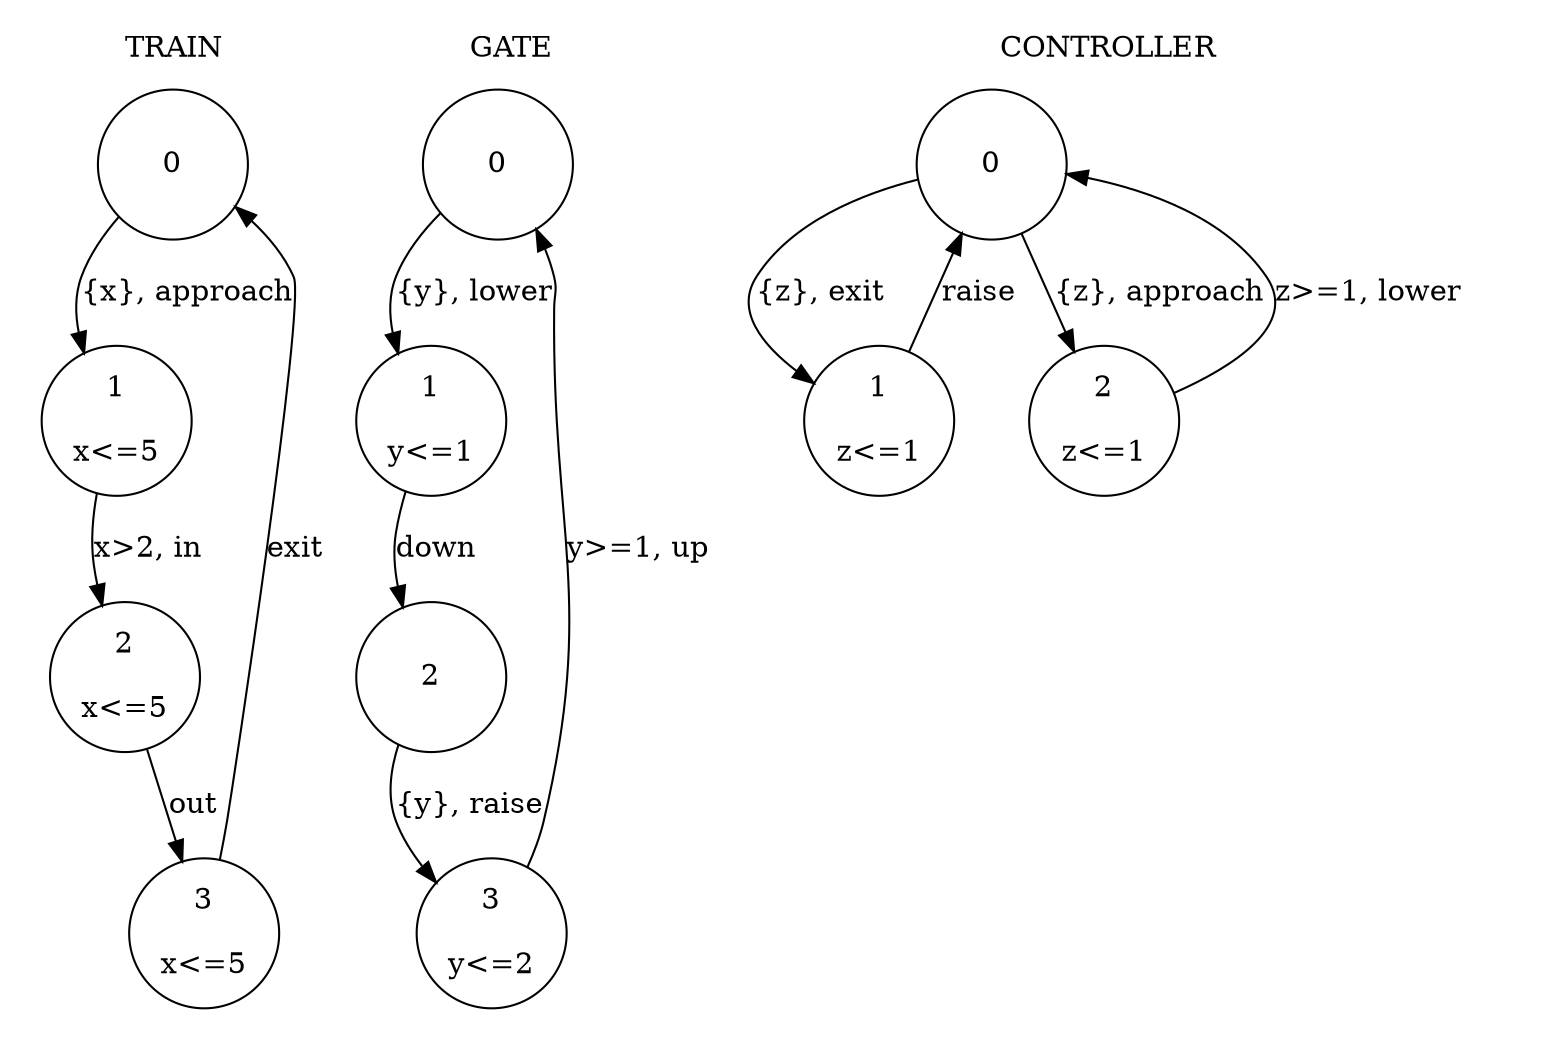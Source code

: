digraph tg2dot {
rankdir=TB
node [height=1,width=1,shape=circle,fixedsize=true,color=black,fontsize=14]

subgraph cluster_train {
t0 [label="0"];
t1 [label="1\n\nx<=5"];
t2 [label="2\n\nx<=5"];
t3 [label="3\n\nx<=5"];

t0 -> t1 [label = "{x}, approach"];
t1 -> t2 [label = "x>2, in"];
t2 -> t3 [label = "out"];
t3 -> t0 [label = "exit"];
label = "TRAIN"
color=white
}

subgraph cluster_gate {
g0 [label="0"]
g1 [label="1\n\ny<=1"]
g2 [label="2"]
g3 [label="3\n\ny<=2"]

g0 -> g1 [label = "{y}, lower"]
g1 -> g2 [label = "down"]
g2 -> g3 [label = "{y}, raise"]
g3 -> g0 [label = "y>=1, up"]
label="GATE"
color=white
}

subgraph cluster_controller {
c0 [label="0"]
c1 [label="1\n\nz<=1"]
c2 [label="2\n\nz<=1"]

c0 -> c1 [label = "{z}, exit"]
c0 -> c2 [label = "{z}, approach"]
c1 -> c0 [label = "raise"]
c2 -> c0 [label = "z>=1, lower"]
label="CONTROLLER"
color=white
}

}











